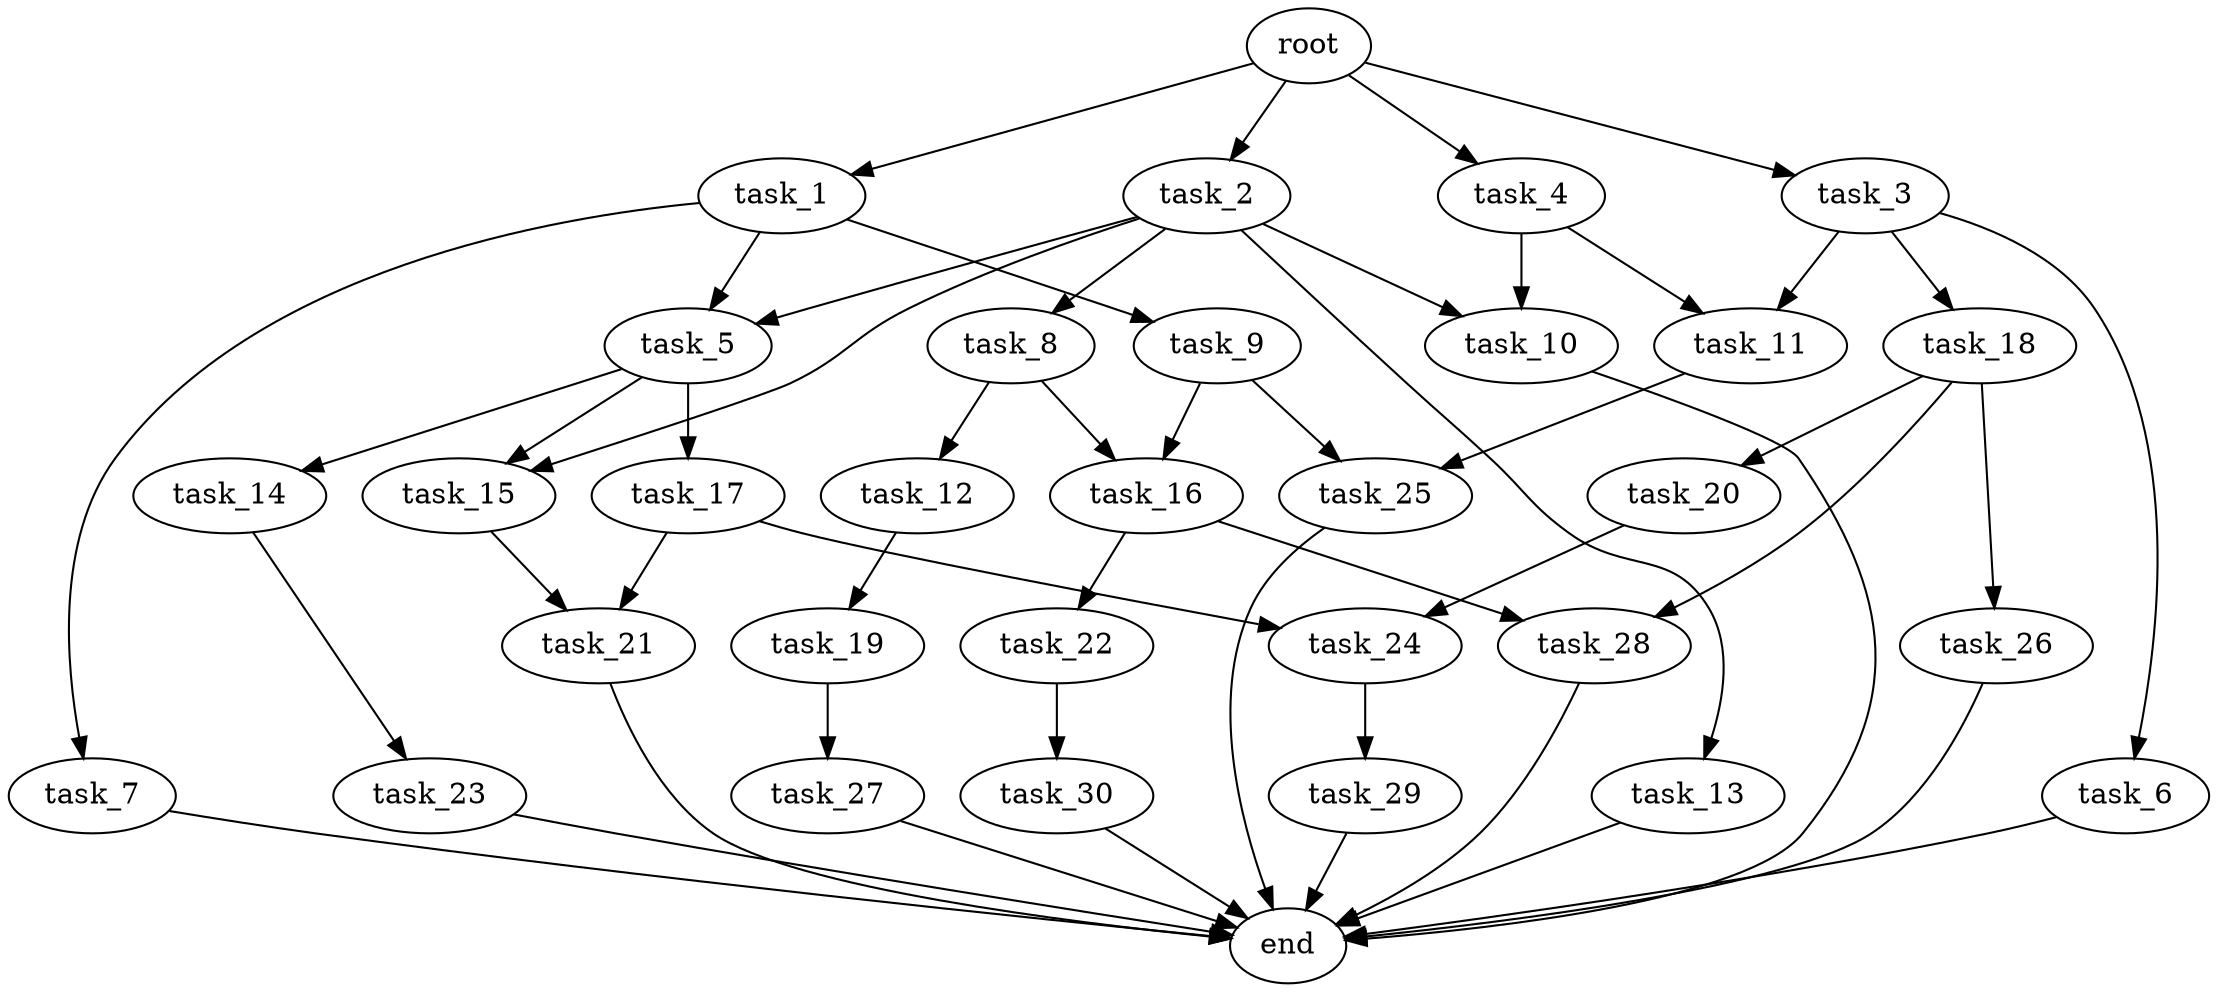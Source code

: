 digraph G {
  root [size="0.000000e+00"];
  task_1 [size="1.988038e+10"];
  task_2 [size="8.875308e+10"];
  task_3 [size="8.636713e+10"];
  task_4 [size="2.178665e+10"];
  task_5 [size="1.130172e+10"];
  task_6 [size="6.329457e+10"];
  task_7 [size="3.245810e+10"];
  task_8 [size="1.674436e+10"];
  task_9 [size="2.761724e+10"];
  task_10 [size="1.197376e+10"];
  task_11 [size="7.891649e+10"];
  task_12 [size="9.028963e+08"];
  task_13 [size="4.208917e+09"];
  task_14 [size="7.834969e+10"];
  task_15 [size="4.753232e+10"];
  task_16 [size="5.962527e+10"];
  task_17 [size="3.714615e+10"];
  task_18 [size="8.957095e+09"];
  task_19 [size="1.577827e+10"];
  task_20 [size="9.149241e+09"];
  task_21 [size="6.186830e+10"];
  task_22 [size="9.308557e+10"];
  task_23 [size="9.969734e+10"];
  task_24 [size="6.251698e+10"];
  task_25 [size="5.986915e+09"];
  task_26 [size="6.446104e+10"];
  task_27 [size="7.013580e+10"];
  task_28 [size="7.914871e+10"];
  task_29 [size="1.259149e+10"];
  task_30 [size="2.327514e+10"];
  end [size="0.000000e+00"];

  root -> task_1 [size="1.000000e-12"];
  root -> task_2 [size="1.000000e-12"];
  root -> task_3 [size="1.000000e-12"];
  root -> task_4 [size="1.000000e-12"];
  task_1 -> task_5 [size="5.650858e+07"];
  task_1 -> task_7 [size="3.245810e+08"];
  task_1 -> task_9 [size="2.761724e+08"];
  task_2 -> task_5 [size="5.650858e+07"];
  task_2 -> task_8 [size="1.674436e+08"];
  task_2 -> task_10 [size="5.986881e+07"];
  task_2 -> task_13 [size="4.208917e+07"];
  task_2 -> task_15 [size="2.376616e+08"];
  task_3 -> task_6 [size="6.329457e+08"];
  task_3 -> task_11 [size="3.945824e+08"];
  task_3 -> task_18 [size="8.957095e+07"];
  task_4 -> task_10 [size="5.986881e+07"];
  task_4 -> task_11 [size="3.945824e+08"];
  task_5 -> task_14 [size="7.834969e+08"];
  task_5 -> task_15 [size="2.376616e+08"];
  task_5 -> task_17 [size="3.714615e+08"];
  task_6 -> end [size="1.000000e-12"];
  task_7 -> end [size="1.000000e-12"];
  task_8 -> task_12 [size="9.028963e+06"];
  task_8 -> task_16 [size="2.981263e+08"];
  task_9 -> task_16 [size="2.981263e+08"];
  task_9 -> task_25 [size="2.993458e+07"];
  task_10 -> end [size="1.000000e-12"];
  task_11 -> task_25 [size="2.993458e+07"];
  task_12 -> task_19 [size="1.577827e+08"];
  task_13 -> end [size="1.000000e-12"];
  task_14 -> task_23 [size="9.969734e+08"];
  task_15 -> task_21 [size="3.093415e+08"];
  task_16 -> task_22 [size="9.308557e+08"];
  task_16 -> task_28 [size="3.957435e+08"];
  task_17 -> task_21 [size="3.093415e+08"];
  task_17 -> task_24 [size="3.125849e+08"];
  task_18 -> task_20 [size="9.149241e+07"];
  task_18 -> task_26 [size="6.446104e+08"];
  task_18 -> task_28 [size="3.957435e+08"];
  task_19 -> task_27 [size="7.013580e+08"];
  task_20 -> task_24 [size="3.125849e+08"];
  task_21 -> end [size="1.000000e-12"];
  task_22 -> task_30 [size="2.327514e+08"];
  task_23 -> end [size="1.000000e-12"];
  task_24 -> task_29 [size="1.259149e+08"];
  task_25 -> end [size="1.000000e-12"];
  task_26 -> end [size="1.000000e-12"];
  task_27 -> end [size="1.000000e-12"];
  task_28 -> end [size="1.000000e-12"];
  task_29 -> end [size="1.000000e-12"];
  task_30 -> end [size="1.000000e-12"];
}

